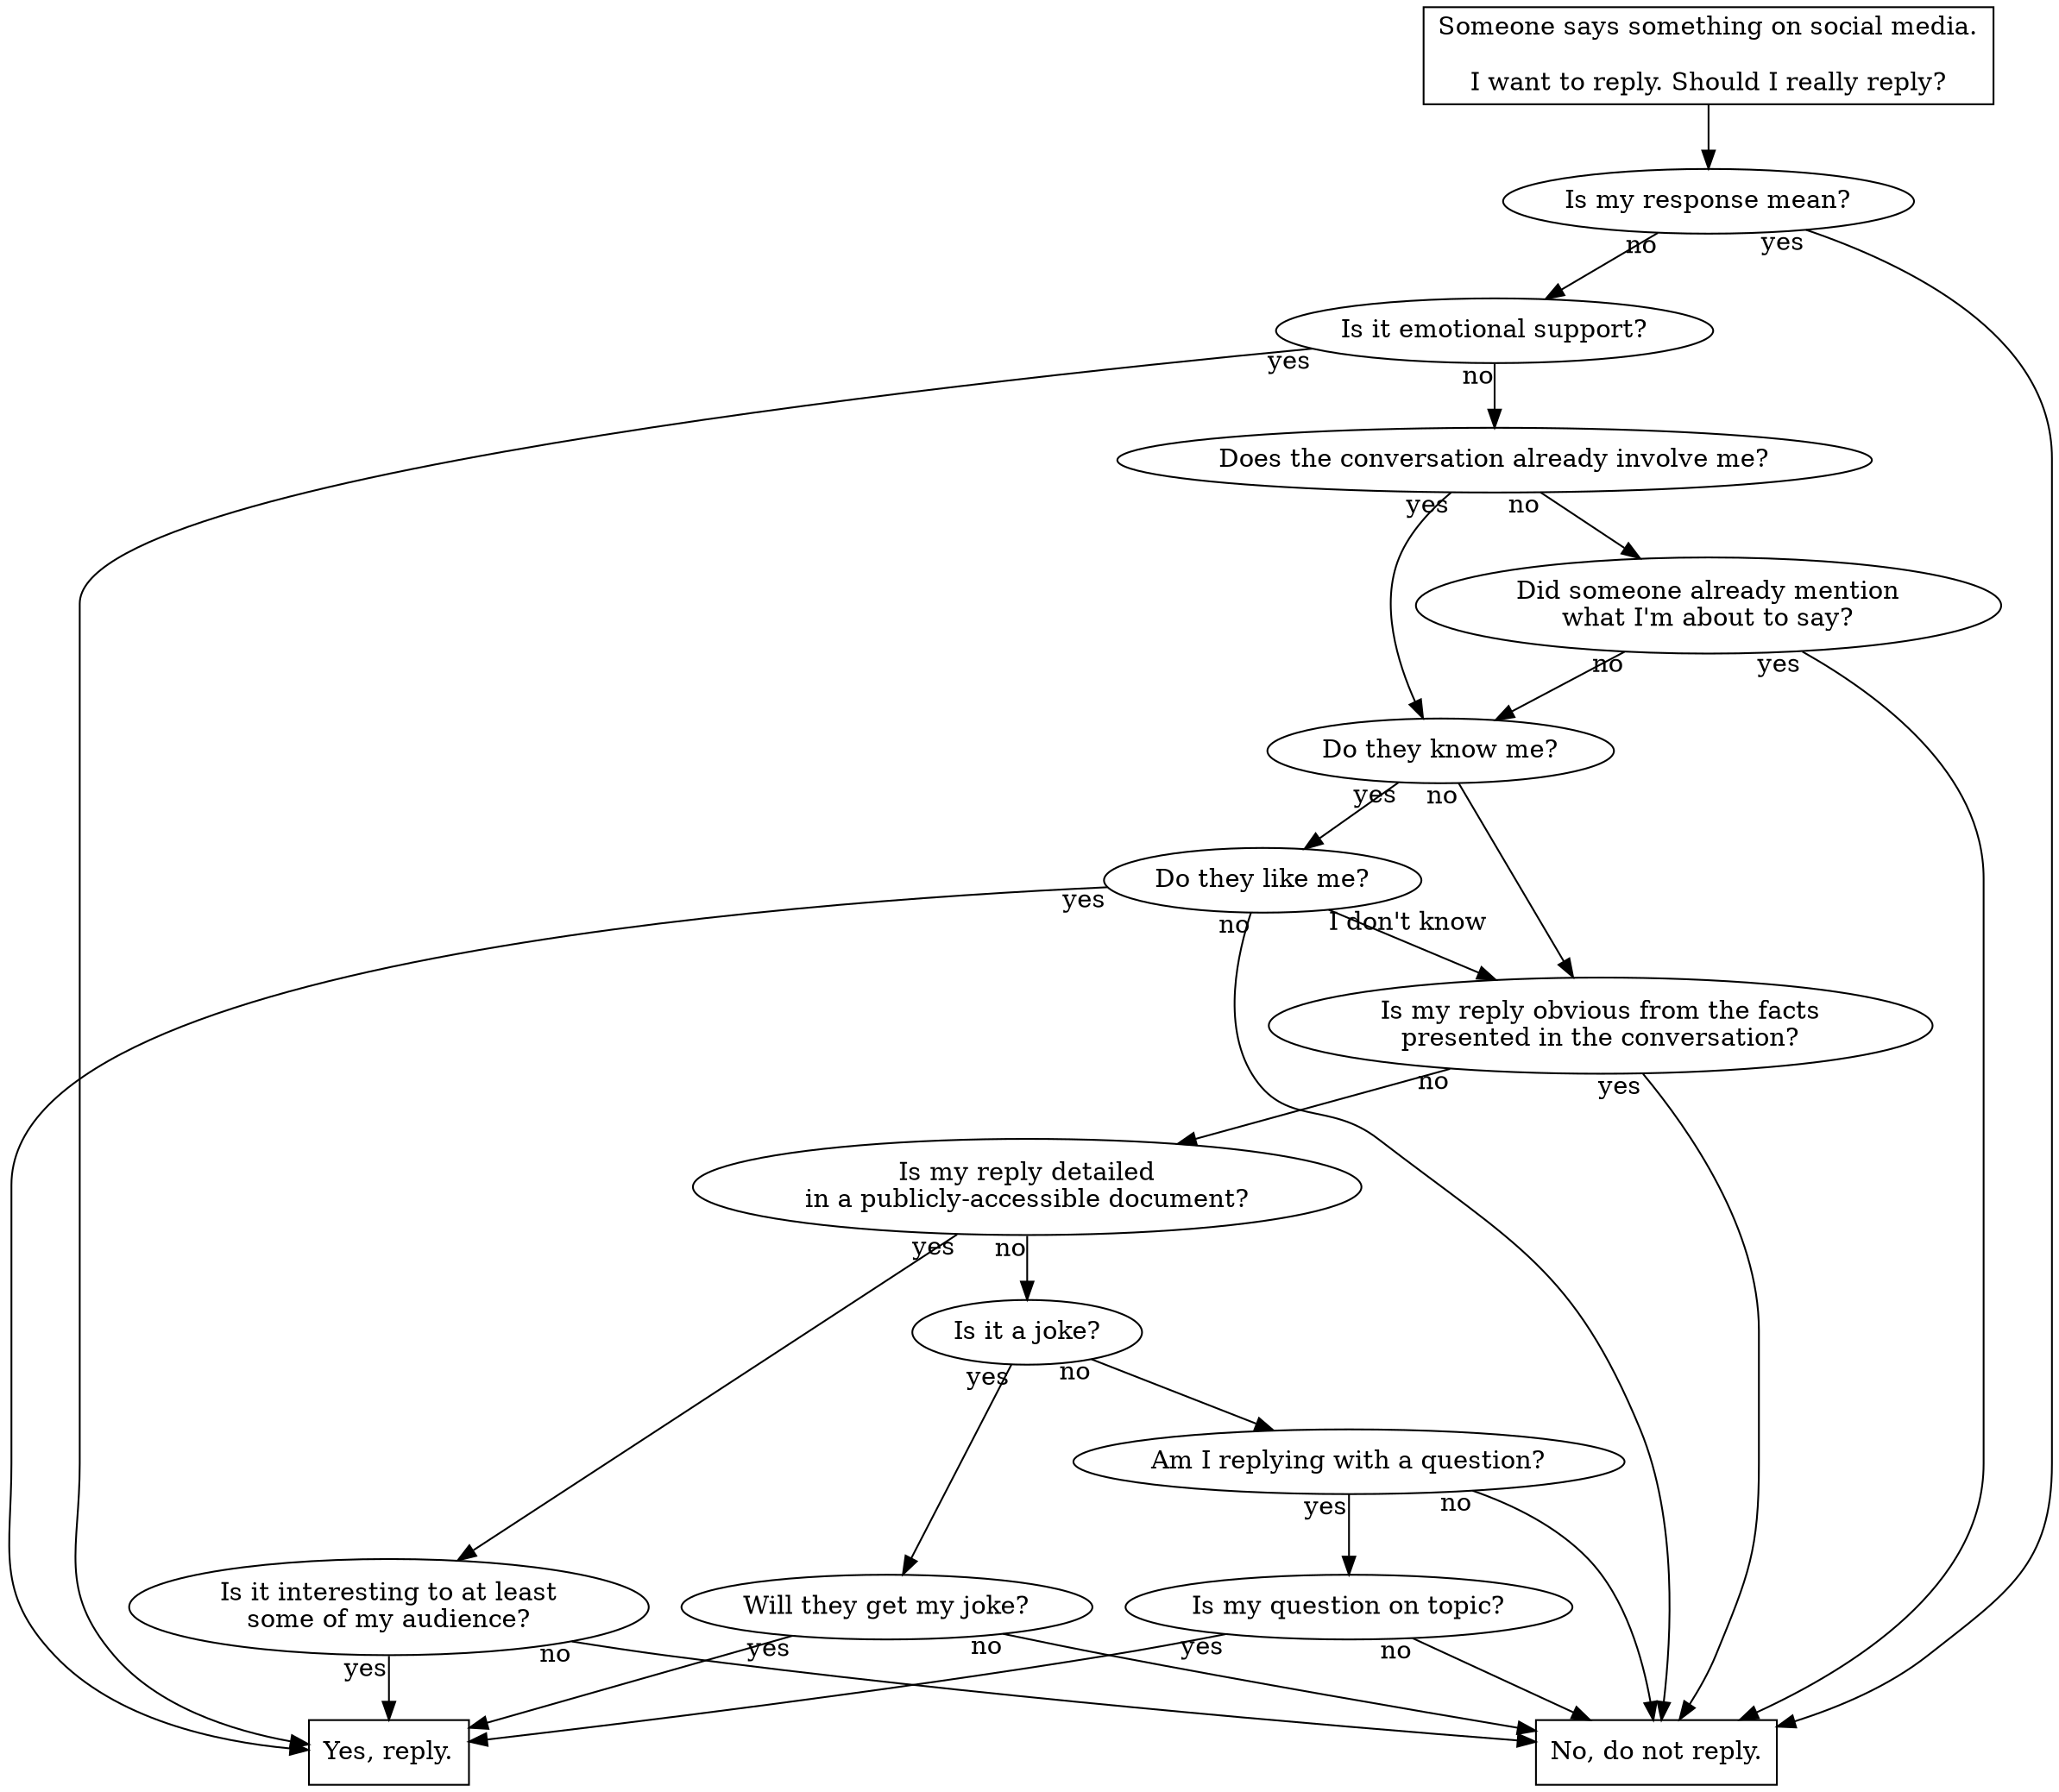 /*
  Command to produce an image from this code:

    dot -Tpng reply.dot > reply.png

  See https://graphviz.org/
*/
digraph LR {
  node [shape=box]
  post [label="\
Someone says something on social media.\n
I want to reply. Should I really reply?"];

  node [shape=ellipse]
  mean [label="Is my response mean?"]
  involvement [label="Does the conversation already involve me?"]
  duplicate [label="\
Did someone already mention\n\
what I'm about to say?"]
  relationship [label="Do they know me?"]
  compassion [label="Is it emotional support?"]
  like [label="Do they like me?"]
  obvious [label="\
Is my reply obvious from the facts\n\
presented in the conversation?"]
  public [label="\
Is my reply detailed\n\
in a publicly-accessible document?"]
  interesting [label="\
Is it interesting to at least\n\
some of my audience?"]
  joke [label="Is it a joke?"]
  getit [label="Will they get my joke?"]
  question [label="Am I replying with a question?"]
  ontopic [label="Is my question on topic?"]

  node [shape=box]
  yes [label="Yes, reply."]
  no [label="No, do not reply."]

  post -> mean
  mean -> no [taillabel="yes"]
  mean -> compassion [taillabel="no"]
  compassion -> yes [taillabel="yes"]
  compassion -> involvement [taillabel="no"]
  involvement -> duplicate [taillabel="no"]
  involvement -> relationship [taillabel="yes"]
  duplicate -> no [taillabel="yes"]
  duplicate -> relationship [taillabel="no"]
  relationship -> like [taillabel="yes"]
  relationship -> obvious [taillabel="no"]
  like -> yes [taillabel="yes"]
  like -> obvious [taillabel="I don't know"]
  like -> no [taillabel="no"]
  obvious -> no [taillabel="yes"]
  obvious -> public [taillabel="no"]
  public -> interesting [taillabel="yes"]
  public -> joke [taillabel="no"]
  interesting -> yes [taillabel="yes"]
  interesting -> no [taillabel="no"]
  joke -> getit [taillabel="yes"]
  joke -> question [taillabel="no"]
  getit -> yes [taillabel="yes"]
  getit -> no [taillabel="no"]
  question -> ontopic [taillabel="yes"]
  question -> no [taillabel="no"]
  ontopic -> no [taillabel="no"]
  ontopic -> yes [taillabel="yes"]
}
